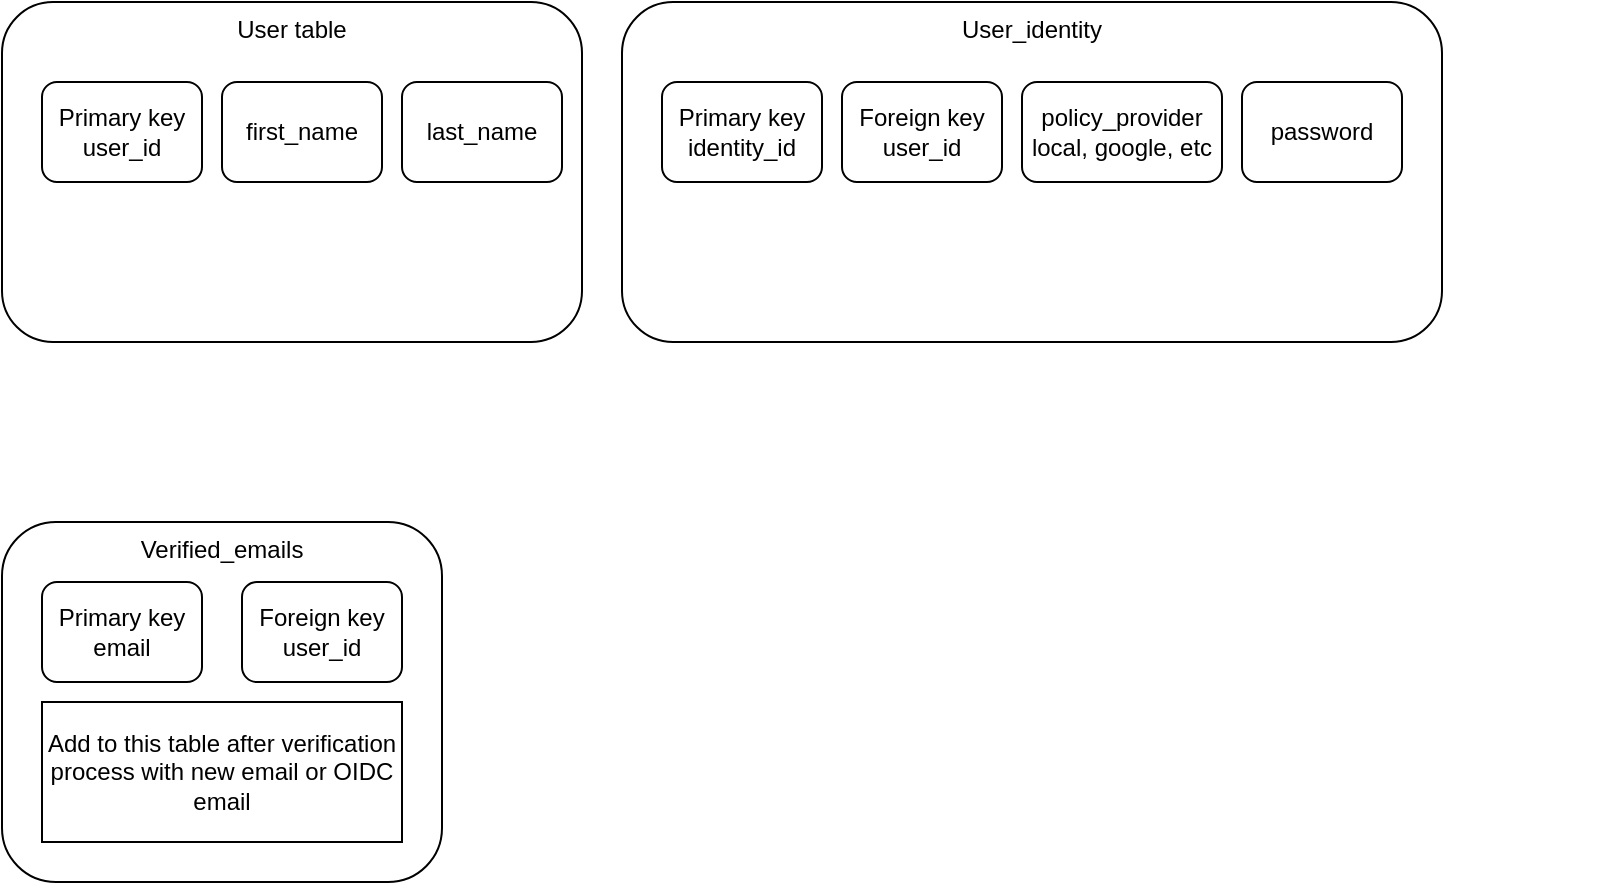 <mxfile>
    <diagram id="j3bgSwWRMhQG4T4MKS-8" name="Page-1">
        <mxGraphModel dx="816" dy="902" grid="1" gridSize="10" guides="1" tooltips="1" connect="1" arrows="1" fold="1" page="1" pageScale="1" pageWidth="827" pageHeight="1169" math="0" shadow="0">
            <root>
                <mxCell id="0"/>
                <mxCell id="1" parent="0"/>
                <mxCell id="2" value="User table" style="rounded=1;whiteSpace=wrap;html=1;verticalAlign=top;" parent="1" vertex="1">
                    <mxGeometry x="40" y="40" width="290" height="170" as="geometry"/>
                </mxCell>
                <mxCell id="12" value="Primary key&lt;br&gt;user_id" style="rounded=1;whiteSpace=wrap;html=1;" parent="1" vertex="1">
                    <mxGeometry x="60" y="80" width="80" height="50" as="geometry"/>
                </mxCell>
                <mxCell id="13" value="first_name" style="rounded=1;whiteSpace=wrap;html=1;" parent="1" vertex="1">
                    <mxGeometry x="150" y="80" width="80" height="50" as="geometry"/>
                </mxCell>
                <mxCell id="14" value="last_name" style="rounded=1;whiteSpace=wrap;html=1;" parent="1" vertex="1">
                    <mxGeometry x="240" y="80" width="80" height="50" as="geometry"/>
                </mxCell>
                <mxCell id="17" value="" style="group" parent="1" vertex="1" connectable="0">
                    <mxGeometry x="350" y="40" width="490" height="170" as="geometry"/>
                </mxCell>
                <mxCell id="3" value="User_identity" style="rounded=1;whiteSpace=wrap;html=1;verticalAlign=top;" parent="17" vertex="1">
                    <mxGeometry width="410" height="170" as="geometry"/>
                </mxCell>
                <mxCell id="5" value="Primary key&lt;br&gt;identity_id&lt;br&gt;" style="rounded=1;whiteSpace=wrap;html=1;" parent="17" vertex="1">
                    <mxGeometry x="20" y="40" width="80" height="50" as="geometry"/>
                </mxCell>
                <mxCell id="6" value="Foreign key&lt;br&gt;user_id" style="rounded=1;whiteSpace=wrap;html=1;" parent="17" vertex="1">
                    <mxGeometry x="110" y="40" width="80" height="50" as="geometry"/>
                </mxCell>
                <mxCell id="15" value="policy_provider&lt;br&gt;local, google, etc" style="rounded=1;whiteSpace=wrap;html=1;" parent="17" vertex="1">
                    <mxGeometry x="200" y="40" width="100" height="50" as="geometry"/>
                </mxCell>
                <mxCell id="16" value="password" style="rounded=1;whiteSpace=wrap;html=1;" parent="17" vertex="1">
                    <mxGeometry x="310" y="40" width="80" height="50" as="geometry"/>
                </mxCell>
                <mxCell id="18" value="" style="group" vertex="1" connectable="0" parent="1">
                    <mxGeometry x="40" y="300" width="220" height="180" as="geometry"/>
                </mxCell>
                <mxCell id="8" value="Verified_emails" style="rounded=1;whiteSpace=wrap;html=1;verticalAlign=top;" parent="18" vertex="1">
                    <mxGeometry width="220" height="180" as="geometry"/>
                </mxCell>
                <mxCell id="9" value="Primary key&lt;br&gt;email" style="rounded=1;whiteSpace=wrap;html=1;" parent="18" vertex="1">
                    <mxGeometry x="20" y="30" width="80" height="50" as="geometry"/>
                </mxCell>
                <mxCell id="10" value="Foreign key&lt;br&gt;user_id" style="rounded=1;whiteSpace=wrap;html=1;" parent="18" vertex="1">
                    <mxGeometry x="120" y="30" width="80" height="50" as="geometry"/>
                </mxCell>
                <mxCell id="11" value="Add to this table after verification process with new email or OIDC email" style="rounded=0;whiteSpace=wrap;html=1;" parent="18" vertex="1">
                    <mxGeometry x="20" y="90" width="180" height="70" as="geometry"/>
                </mxCell>
            </root>
        </mxGraphModel>
    </diagram>
</mxfile>
